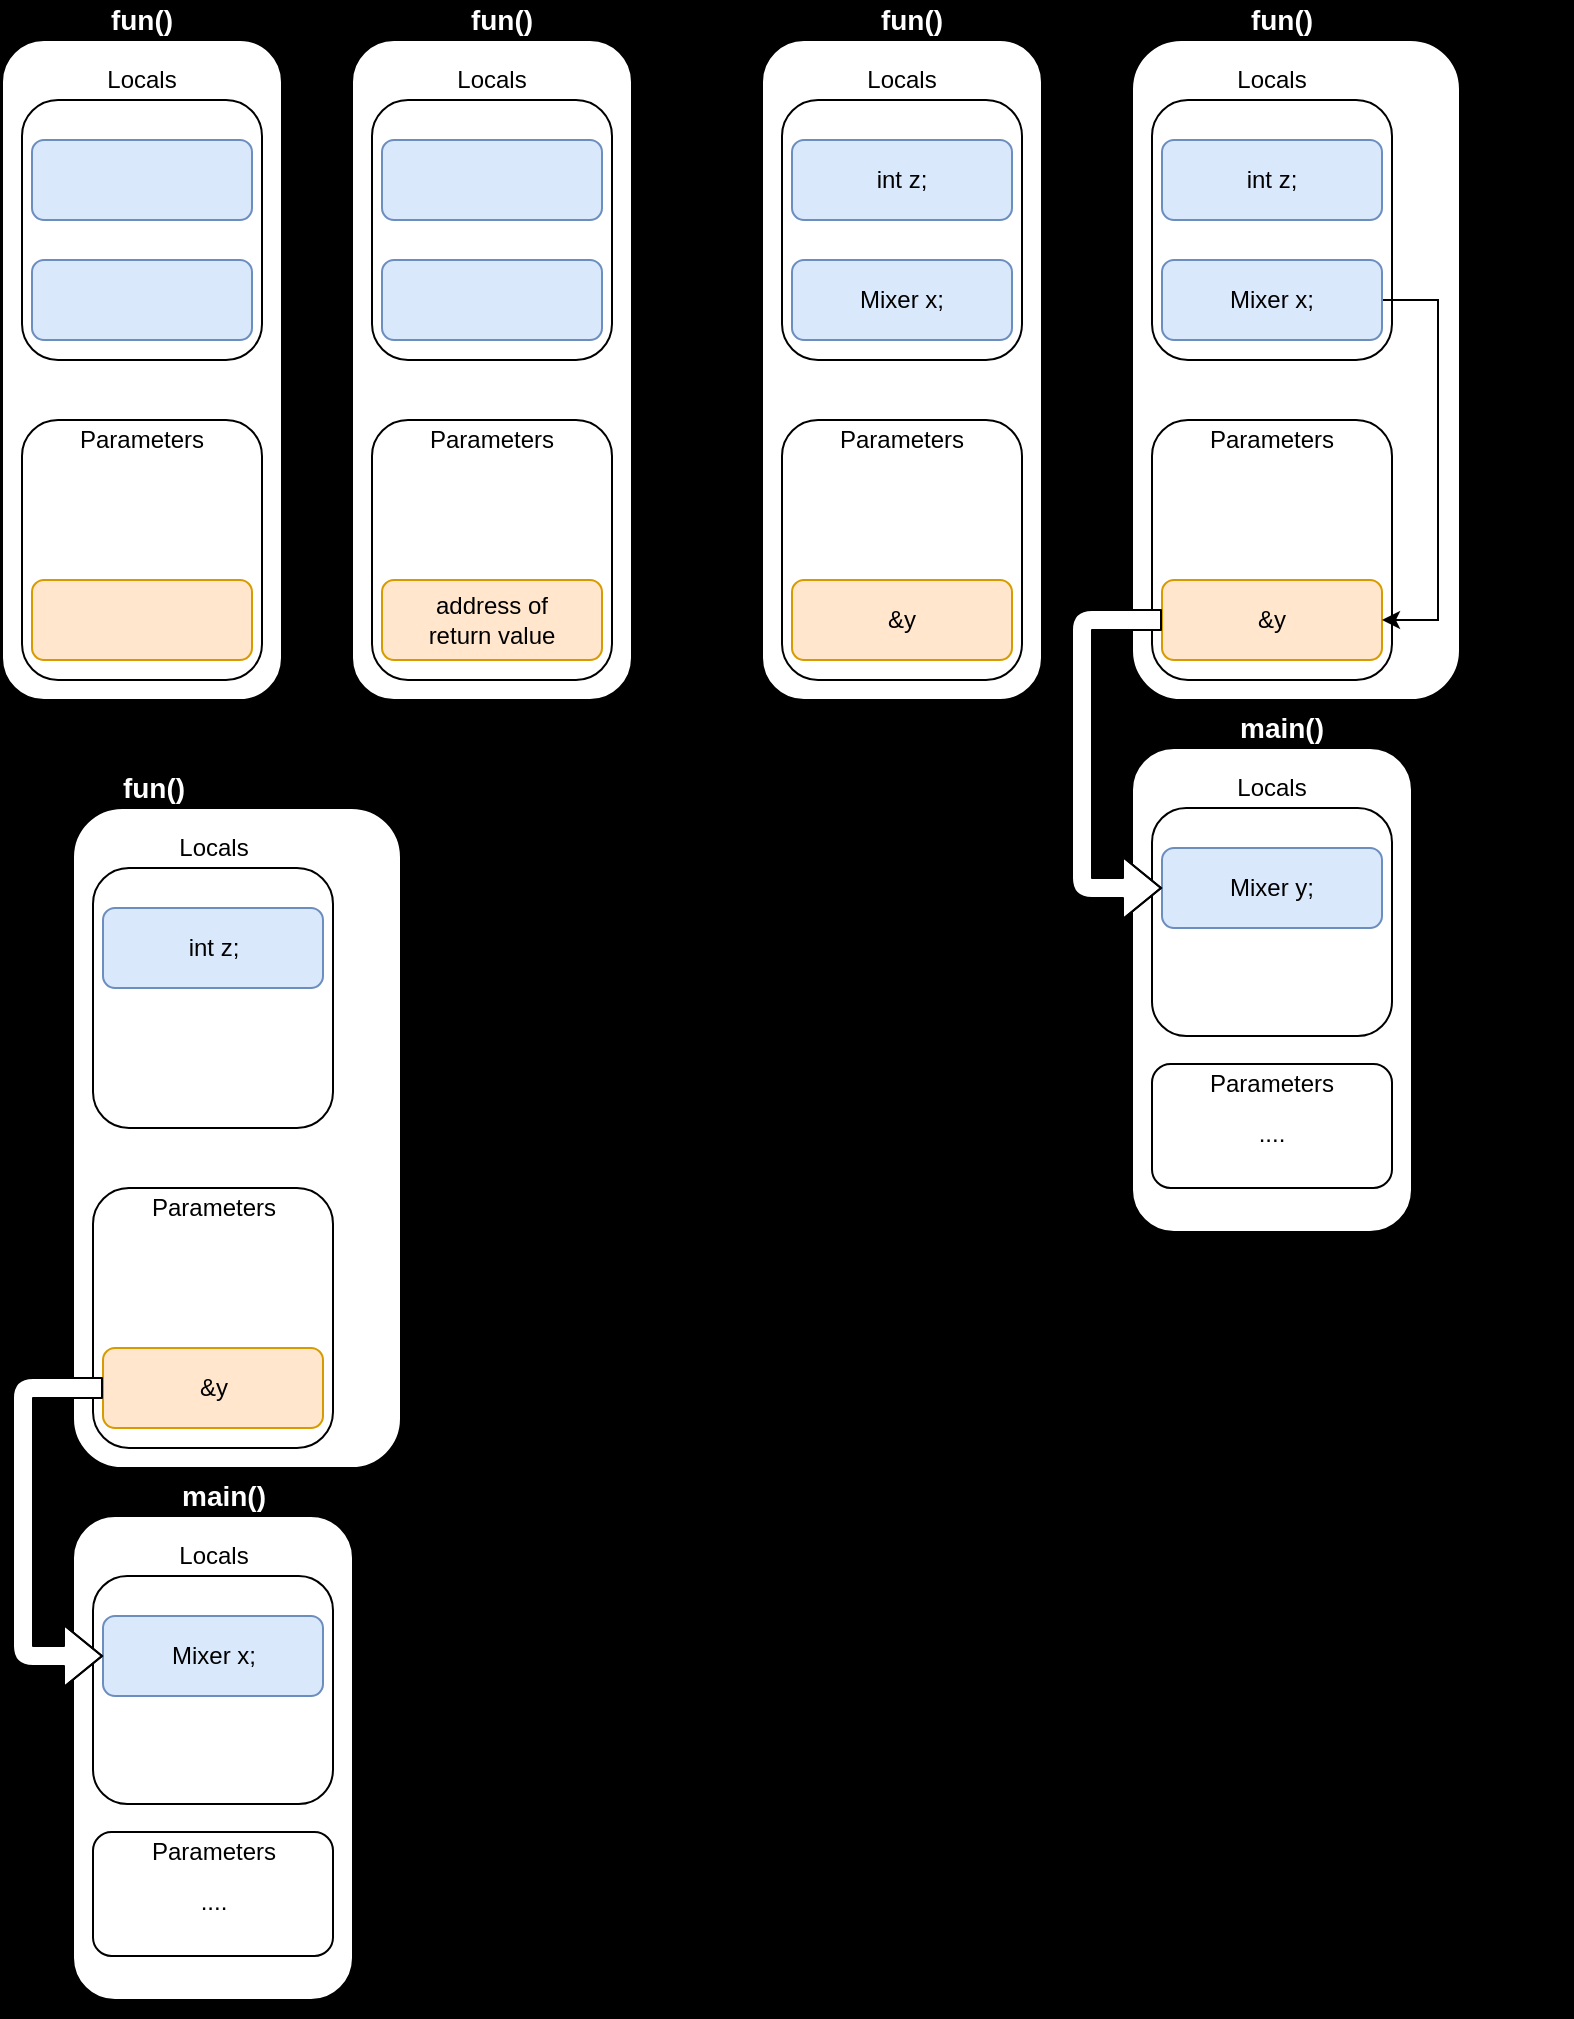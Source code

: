 <mxfile version="10.6.0" type="device"><diagram id="5D1KBgLokc0c9DclAJ8E" name="Page-1"><mxGraphModel dx="1080" dy="624" grid="0" gridSize="10" guides="1" tooltips="1" connect="1" arrows="1" fold="1" page="1" pageScale="1" pageWidth="827" pageHeight="1169" background="#000000" math="0" shadow="0"><root><mxCell id="0"/><mxCell id="1" parent="0"/><mxCell id="6eckJK4ApfDXZfLp_527-1" value="" style="rounded=1;whiteSpace=wrap;html=1;" parent="1" vertex="1"><mxGeometry x="20" y="50" width="140" height="330" as="geometry"/></mxCell><mxCell id="6eckJK4ApfDXZfLp_527-2" value="" style="rounded=1;whiteSpace=wrap;html=1;" parent="1" vertex="1"><mxGeometry x="30" y="240" width="120" height="130" as="geometry"/></mxCell><mxCell id="6eckJK4ApfDXZfLp_527-3" value="" style="rounded=1;whiteSpace=wrap;html=1;" parent="1" vertex="1"><mxGeometry x="30" y="80" width="120" height="130" as="geometry"/></mxCell><mxCell id="6eckJK4ApfDXZfLp_527-5" value="Parameters" style="text;html=1;strokeColor=none;fillColor=none;align=center;verticalAlign=middle;whiteSpace=wrap;rounded=0;" parent="1" vertex="1"><mxGeometry x="70" y="240" width="40" height="20" as="geometry"/></mxCell><mxCell id="6eckJK4ApfDXZfLp_527-6" value="&lt;div&gt;Locals&lt;/div&gt;" style="text;html=1;strokeColor=none;fillColor=none;align=center;verticalAlign=middle;whiteSpace=wrap;rounded=0;" parent="1" vertex="1"><mxGeometry x="70" y="60" width="40" height="20" as="geometry"/></mxCell><mxCell id="6eckJK4ApfDXZfLp_527-7" value="" style="rounded=1;whiteSpace=wrap;html=1;fillColor=#ffe6cc;strokeColor=#d79b00;" parent="1" vertex="1"><mxGeometry x="35" y="320" width="110" height="40" as="geometry"/></mxCell><mxCell id="6eckJK4ApfDXZfLp_527-12" value="" style="rounded=1;whiteSpace=wrap;html=1;" parent="1" vertex="1"><mxGeometry x="195" y="50" width="140" height="330" as="geometry"/></mxCell><mxCell id="6eckJK4ApfDXZfLp_527-13" value="" style="rounded=1;whiteSpace=wrap;html=1;" parent="1" vertex="1"><mxGeometry x="205" y="240" width="120" height="130" as="geometry"/></mxCell><mxCell id="6eckJK4ApfDXZfLp_527-14" value="" style="rounded=1;whiteSpace=wrap;html=1;" parent="1" vertex="1"><mxGeometry x="205" y="80" width="120" height="130" as="geometry"/></mxCell><mxCell id="6eckJK4ApfDXZfLp_527-15" value="Parameters" style="text;html=1;strokeColor=none;fillColor=none;align=center;verticalAlign=middle;whiteSpace=wrap;rounded=0;" parent="1" vertex="1"><mxGeometry x="245" y="240" width="40" height="20" as="geometry"/></mxCell><mxCell id="6eckJK4ApfDXZfLp_527-16" value="&lt;div&gt;Locals&lt;/div&gt;" style="text;html=1;strokeColor=none;fillColor=none;align=center;verticalAlign=middle;whiteSpace=wrap;rounded=0;" parent="1" vertex="1"><mxGeometry x="245" y="60" width="40" height="20" as="geometry"/></mxCell><mxCell id="6eckJK4ApfDXZfLp_527-17" value="" style="rounded=1;whiteSpace=wrap;html=1;fillColor=#ffe6cc;strokeColor=#d79b00;" parent="1" vertex="1"><mxGeometry x="210" y="320" width="110" height="40" as="geometry"/></mxCell><mxCell id="6eckJK4ApfDXZfLp_527-19" value="address of return value" style="text;html=1;strokeColor=none;fillColor=none;align=center;verticalAlign=middle;whiteSpace=wrap;rounded=0;" parent="1" vertex="1"><mxGeometry x="225" y="330" width="80" height="20" as="geometry"/></mxCell><mxCell id="6eckJK4ApfDXZfLp_527-20" value="" style="rounded=1;whiteSpace=wrap;html=1;" parent="1" vertex="1"><mxGeometry x="400" y="50" width="140" height="330" as="geometry"/></mxCell><mxCell id="6eckJK4ApfDXZfLp_527-21" value="" style="rounded=1;whiteSpace=wrap;html=1;" parent="1" vertex="1"><mxGeometry x="410" y="240" width="120" height="130" as="geometry"/></mxCell><mxCell id="6eckJK4ApfDXZfLp_527-22" value="" style="rounded=1;whiteSpace=wrap;html=1;" parent="1" vertex="1"><mxGeometry x="410" y="80" width="120" height="130" as="geometry"/></mxCell><mxCell id="6eckJK4ApfDXZfLp_527-23" value="Parameters" style="text;html=1;strokeColor=none;fillColor=none;align=center;verticalAlign=middle;whiteSpace=wrap;rounded=0;" parent="1" vertex="1"><mxGeometry x="450" y="240" width="40" height="20" as="geometry"/></mxCell><mxCell id="6eckJK4ApfDXZfLp_527-24" value="&lt;div&gt;Locals&lt;/div&gt;" style="text;html=1;strokeColor=none;fillColor=none;align=center;verticalAlign=middle;whiteSpace=wrap;rounded=0;" parent="1" vertex="1"><mxGeometry x="450" y="60" width="40" height="20" as="geometry"/></mxCell><mxCell id="6eckJK4ApfDXZfLp_527-25" value="" style="rounded=1;whiteSpace=wrap;html=1;fillColor=#ffe6cc;strokeColor=#d79b00;" parent="1" vertex="1"><mxGeometry x="415" y="320" width="110" height="40" as="geometry"/></mxCell><mxCell id="6eckJK4ApfDXZfLp_527-27" value="&amp;amp;y" style="text;html=1;strokeColor=none;fillColor=none;align=center;verticalAlign=middle;whiteSpace=wrap;rounded=0;" parent="1" vertex="1"><mxGeometry x="430" y="330" width="80" height="20" as="geometry"/></mxCell><mxCell id="6eckJK4ApfDXZfLp_527-28" value="" style="rounded=1;whiteSpace=wrap;html=1;fillColor=#dae8fc;strokeColor=#6c8ebf;" parent="1" vertex="1"><mxGeometry x="210" y="100" width="110" height="40" as="geometry"/></mxCell><mxCell id="6eckJK4ApfDXZfLp_527-29" value="" style="rounded=1;whiteSpace=wrap;html=1;fillColor=#dae8fc;strokeColor=#6c8ebf;" parent="1" vertex="1"><mxGeometry x="210" y="160" width="110" height="40" as="geometry"/></mxCell><mxCell id="6eckJK4ApfDXZfLp_527-31" value="" style="rounded=1;whiteSpace=wrap;html=1;fillColor=#dae8fc;strokeColor=#6c8ebf;" parent="1" vertex="1"><mxGeometry x="35" y="100" width="110" height="40" as="geometry"/></mxCell><mxCell id="6eckJK4ApfDXZfLp_527-32" value="" style="rounded=1;whiteSpace=wrap;html=1;fillColor=#dae8fc;strokeColor=#6c8ebf;" parent="1" vertex="1"><mxGeometry x="35" y="160" width="110" height="40" as="geometry"/></mxCell><mxCell id="6eckJK4ApfDXZfLp_527-33" value="&lt;div style=&quot;font-size: 14px&quot;&gt;&lt;font style=&quot;font-size: 14px&quot;&gt;&lt;b&gt;fun()&lt;br&gt;&lt;/b&gt;&lt;/font&gt;&lt;/div&gt;" style="text;html=1;strokeColor=none;fillColor=none;align=center;verticalAlign=middle;whiteSpace=wrap;rounded=0;fontColor=#FFFFFF;" parent="1" vertex="1"><mxGeometry x="215" y="30" width="110" height="20" as="geometry"/></mxCell><mxCell id="6eckJK4ApfDXZfLp_527-35" value="int z;" style="rounded=1;whiteSpace=wrap;html=1;fillColor=#dae8fc;strokeColor=#6c8ebf;" parent="1" vertex="1"><mxGeometry x="415" y="100" width="110" height="40" as="geometry"/></mxCell><mxCell id="6eckJK4ApfDXZfLp_527-36" value="Mixer x;" style="rounded=1;whiteSpace=wrap;html=1;fillColor=#dae8fc;strokeColor=#6c8ebf;" parent="1" vertex="1"><mxGeometry x="415" y="160" width="110" height="40" as="geometry"/></mxCell><mxCell id="6eckJK4ApfDXZfLp_527-37" value="" style="rounded=1;whiteSpace=wrap;html=1;" parent="1" vertex="1"><mxGeometry x="585" y="50" width="164" height="330" as="geometry"/></mxCell><mxCell id="6eckJK4ApfDXZfLp_527-38" value="" style="rounded=1;whiteSpace=wrap;html=1;" parent="1" vertex="1"><mxGeometry x="595" y="240" width="120" height="130" as="geometry"/></mxCell><mxCell id="6eckJK4ApfDXZfLp_527-39" value="" style="rounded=1;whiteSpace=wrap;html=1;" parent="1" vertex="1"><mxGeometry x="595" y="80" width="120" height="130" as="geometry"/></mxCell><mxCell id="6eckJK4ApfDXZfLp_527-40" value="Parameters" style="text;html=1;strokeColor=none;fillColor=none;align=center;verticalAlign=middle;whiteSpace=wrap;rounded=0;" parent="1" vertex="1"><mxGeometry x="635" y="240" width="40" height="20" as="geometry"/></mxCell><mxCell id="6eckJK4ApfDXZfLp_527-41" value="&lt;div&gt;Locals&lt;/div&gt;" style="text;html=1;strokeColor=none;fillColor=none;align=center;verticalAlign=middle;whiteSpace=wrap;rounded=0;" parent="1" vertex="1"><mxGeometry x="635" y="60" width="40" height="20" as="geometry"/></mxCell><mxCell id="6eckJK4ApfDXZfLp_527-42" value="" style="rounded=1;whiteSpace=wrap;html=1;fillColor=#ffe6cc;strokeColor=#d79b00;" parent="1" vertex="1"><mxGeometry x="600" y="320" width="110" height="40" as="geometry"/></mxCell><mxCell id="6eckJK4ApfDXZfLp_527-43" value="&amp;amp;y" style="text;html=1;strokeColor=none;fillColor=none;align=center;verticalAlign=middle;whiteSpace=wrap;rounded=0;" parent="1" vertex="1"><mxGeometry x="615" y="330" width="80" height="20" as="geometry"/></mxCell><mxCell id="6eckJK4ApfDXZfLp_527-45" value="int z;" style="rounded=1;whiteSpace=wrap;html=1;fillColor=#dae8fc;strokeColor=#6c8ebf;" parent="1" vertex="1"><mxGeometry x="600" y="100" width="110" height="40" as="geometry"/></mxCell><mxCell id="6eckJK4ApfDXZfLp_527-47" style="edgeStyle=orthogonalEdgeStyle;rounded=0;orthogonalLoop=1;jettySize=auto;html=1;entryX=1;entryY=0.5;entryDx=0;entryDy=0;fontColor=#33FF33;labelBackgroundColor=#FFFF66;labelBorderColor=#FF66B3;" parent="1" source="6eckJK4ApfDXZfLp_527-46" target="6eckJK4ApfDXZfLp_527-42" edge="1"><mxGeometry relative="1" as="geometry"><Array as="points"><mxPoint x="738" y="180"/><mxPoint x="738" y="340"/></Array></mxGeometry></mxCell><mxCell id="6eckJK4ApfDXZfLp_527-46" value="Mixer x;" style="rounded=1;whiteSpace=wrap;html=1;fillColor=#dae8fc;strokeColor=#6c8ebf;" parent="1" vertex="1"><mxGeometry x="600" y="160" width="110" height="40" as="geometry"/></mxCell><mxCell id="6eckJK4ApfDXZfLp_527-49" value="copy" style="text;html=1;resizable=0;points=[];autosize=1;align=left;verticalAlign=top;spacingTop=-4;" parent="1" vertex="1"><mxGeometry x="765" y="250" width="40" height="20" as="geometry"/></mxCell><mxCell id="6eckJK4ApfDXZfLp_527-50" value="" style="rounded=1;whiteSpace=wrap;html=1;" parent="1" vertex="1"><mxGeometry x="585" y="404" width="140" height="242" as="geometry"/></mxCell><mxCell id="6eckJK4ApfDXZfLp_527-51" value="" style="rounded=1;whiteSpace=wrap;html=1;" parent="1" vertex="1"><mxGeometry x="595" y="562" width="120" height="62" as="geometry"/></mxCell><mxCell id="6eckJK4ApfDXZfLp_527-52" value="" style="rounded=1;whiteSpace=wrap;html=1;" parent="1" vertex="1"><mxGeometry x="595" y="434" width="120" height="114" as="geometry"/></mxCell><mxCell id="6eckJK4ApfDXZfLp_527-53" value="Parameters" style="text;html=1;strokeColor=none;fillColor=none;align=center;verticalAlign=middle;whiteSpace=wrap;rounded=0;" parent="1" vertex="1"><mxGeometry x="635" y="562" width="40" height="20" as="geometry"/></mxCell><mxCell id="6eckJK4ApfDXZfLp_527-54" value="&lt;div&gt;Locals&lt;/div&gt;" style="text;html=1;strokeColor=none;fillColor=none;align=center;verticalAlign=middle;whiteSpace=wrap;rounded=0;" parent="1" vertex="1"><mxGeometry x="635" y="414" width="40" height="20" as="geometry"/></mxCell><mxCell id="6eckJK4ApfDXZfLp_527-58" value="Mixer y;" style="rounded=1;whiteSpace=wrap;html=1;fillColor=#dae8fc;strokeColor=#6c8ebf;" parent="1" vertex="1"><mxGeometry x="600" y="454" width="110" height="40" as="geometry"/></mxCell><mxCell id="6eckJK4ApfDXZfLp_527-60" value="...." style="text;html=1;strokeColor=none;fillColor=none;align=center;verticalAlign=middle;whiteSpace=wrap;rounded=0;" parent="1" vertex="1"><mxGeometry x="635" y="587" width="40" height="20" as="geometry"/></mxCell><mxCell id="SO2nzhWDkmQqEkOMPdu0-6" value="" style="shape=flexArrow;endArrow=classic;html=1;exitX=0;exitY=0.5;exitDx=0;exitDy=0;fillColor=#ffffff;entryX=0;entryY=0.5;entryDx=0;entryDy=0;" parent="1" source="6eckJK4ApfDXZfLp_527-42" target="6eckJK4ApfDXZfLp_527-58" edge="1"><mxGeometry width="50" height="50" relative="1" as="geometry"><mxPoint x="510" y="460" as="sourcePoint"/><mxPoint x="534" y="487" as="targetPoint"/><Array as="points"><mxPoint x="560" y="340"/><mxPoint x="560" y="474"/></Array></mxGeometry></mxCell><mxCell id="SO2nzhWDkmQqEkOMPdu0-9" value="&lt;div style=&quot;font-size: 14px&quot;&gt;&lt;font style=&quot;font-size: 14px&quot;&gt;&lt;b&gt;fun()&lt;br&gt;&lt;/b&gt;&lt;/font&gt;&lt;/div&gt;" style="text;html=1;strokeColor=none;fillColor=none;align=center;verticalAlign=middle;whiteSpace=wrap;rounded=0;fontColor=#FFFFFF;" parent="1" vertex="1"><mxGeometry x="605" y="30" width="110" height="20" as="geometry"/></mxCell><mxCell id="SO2nzhWDkmQqEkOMPdu0-10" value="&lt;div style=&quot;font-size: 14px&quot;&gt;&lt;font style=&quot;font-size: 14px&quot;&gt;&lt;b&gt;fun()&lt;br&gt;&lt;/b&gt;&lt;/font&gt;&lt;/div&gt;" style="text;html=1;strokeColor=none;fillColor=none;align=center;verticalAlign=middle;whiteSpace=wrap;rounded=0;fontColor=#FFFFFF;" parent="1" vertex="1"><mxGeometry x="420" y="30" width="110" height="20" as="geometry"/></mxCell><mxCell id="SO2nzhWDkmQqEkOMPdu0-11" value="&lt;div style=&quot;font-size: 14px&quot;&gt;&lt;font style=&quot;font-size: 14px&quot;&gt;&lt;b&gt;main()&lt;br&gt;&lt;/b&gt;&lt;/font&gt;&lt;/div&gt;" style="text;html=1;strokeColor=none;fillColor=none;align=center;verticalAlign=middle;whiteSpace=wrap;rounded=0;fontColor=#FFFFFF;" parent="1" vertex="1"><mxGeometry x="605" y="384" width="110" height="20" as="geometry"/></mxCell><mxCell id="n8KSHZCkbt6n21SAEe8M-1" value="&lt;div style=&quot;font-size: 14px&quot;&gt;&lt;font style=&quot;font-size: 14px&quot;&gt;&lt;b&gt;fun()&lt;br&gt;&lt;/b&gt;&lt;/font&gt;&lt;/div&gt;" style="text;html=1;strokeColor=none;fillColor=none;align=center;verticalAlign=middle;whiteSpace=wrap;rounded=0;fontColor=#FFFFFF;" vertex="1" parent="1"><mxGeometry x="35" y="30" width="110" height="20" as="geometry"/></mxCell><mxCell id="n8KSHZCkbt6n21SAEe8M-4" style="edgeStyle=orthogonalEdgeStyle;rounded=0;orthogonalLoop=1;jettySize=auto;html=1;exitX=0.5;exitY=1;exitDx=0;exitDy=0;labelBackgroundColor=#FFFF66;fillColor=#ffffff;fontColor=#33FF33;" edge="1" parent="1" source="6eckJK4ApfDXZfLp_527-50" target="6eckJK4ApfDXZfLp_527-50"><mxGeometry relative="1" as="geometry"/></mxCell><mxCell id="n8KSHZCkbt6n21SAEe8M-5" style="edgeStyle=orthogonalEdgeStyle;rounded=0;orthogonalLoop=1;jettySize=auto;html=1;exitX=0.25;exitY=1;exitDx=0;exitDy=0;labelBackgroundColor=#FFFF66;fillColor=#ffffff;fontColor=#33FF33;" edge="1" parent="1" source="6eckJK4ApfDXZfLp_527-50" target="6eckJK4ApfDXZfLp_527-50"><mxGeometry relative="1" as="geometry"/></mxCell><mxCell id="n8KSHZCkbt6n21SAEe8M-25" value="" style="rounded=1;whiteSpace=wrap;html=1;" vertex="1" parent="1"><mxGeometry x="55.5" y="434" width="164" height="330" as="geometry"/></mxCell><mxCell id="n8KSHZCkbt6n21SAEe8M-26" value="" style="rounded=1;whiteSpace=wrap;html=1;" vertex="1" parent="1"><mxGeometry x="65.5" y="624" width="120" height="130" as="geometry"/></mxCell><mxCell id="n8KSHZCkbt6n21SAEe8M-27" value="" style="rounded=1;whiteSpace=wrap;html=1;" vertex="1" parent="1"><mxGeometry x="65.5" y="464" width="120" height="130" as="geometry"/></mxCell><mxCell id="n8KSHZCkbt6n21SAEe8M-28" value="Parameters" style="text;html=1;strokeColor=none;fillColor=none;align=center;verticalAlign=middle;whiteSpace=wrap;rounded=0;" vertex="1" parent="1"><mxGeometry x="105.5" y="624" width="40" height="20" as="geometry"/></mxCell><mxCell id="n8KSHZCkbt6n21SAEe8M-29" value="&lt;div&gt;Locals&lt;/div&gt;" style="text;html=1;strokeColor=none;fillColor=none;align=center;verticalAlign=middle;whiteSpace=wrap;rounded=0;" vertex="1" parent="1"><mxGeometry x="105.5" y="444" width="40" height="20" as="geometry"/></mxCell><mxCell id="n8KSHZCkbt6n21SAEe8M-30" value="" style="rounded=1;whiteSpace=wrap;html=1;fillColor=#ffe6cc;strokeColor=#d79b00;" vertex="1" parent="1"><mxGeometry x="70.5" y="704" width="110" height="40" as="geometry"/></mxCell><mxCell id="n8KSHZCkbt6n21SAEe8M-31" value="&amp;amp;y" style="text;html=1;strokeColor=none;fillColor=none;align=center;verticalAlign=middle;whiteSpace=wrap;rounded=0;" vertex="1" parent="1"><mxGeometry x="85.5" y="714" width="80" height="20" as="geometry"/></mxCell><mxCell id="n8KSHZCkbt6n21SAEe8M-32" value="int z;" style="rounded=1;whiteSpace=wrap;html=1;fillColor=#dae8fc;strokeColor=#6c8ebf;" vertex="1" parent="1"><mxGeometry x="70.5" y="484" width="110" height="40" as="geometry"/></mxCell><mxCell id="n8KSHZCkbt6n21SAEe8M-35" value="" style="rounded=1;whiteSpace=wrap;html=1;" vertex="1" parent="1"><mxGeometry x="55.5" y="788" width="140" height="242" as="geometry"/></mxCell><mxCell id="n8KSHZCkbt6n21SAEe8M-36" value="" style="rounded=1;whiteSpace=wrap;html=1;" vertex="1" parent="1"><mxGeometry x="65.5" y="946" width="120" height="62" as="geometry"/></mxCell><mxCell id="n8KSHZCkbt6n21SAEe8M-37" value="" style="rounded=1;whiteSpace=wrap;html=1;" vertex="1" parent="1"><mxGeometry x="65.5" y="818" width="120" height="114" as="geometry"/></mxCell><mxCell id="n8KSHZCkbt6n21SAEe8M-38" value="Parameters" style="text;html=1;strokeColor=none;fillColor=none;align=center;verticalAlign=middle;whiteSpace=wrap;rounded=0;" vertex="1" parent="1"><mxGeometry x="105.5" y="946" width="40" height="20" as="geometry"/></mxCell><mxCell id="n8KSHZCkbt6n21SAEe8M-39" value="&lt;div&gt;Locals&lt;/div&gt;" style="text;html=1;strokeColor=none;fillColor=none;align=center;verticalAlign=middle;whiteSpace=wrap;rounded=0;" vertex="1" parent="1"><mxGeometry x="105.5" y="798" width="40" height="20" as="geometry"/></mxCell><mxCell id="n8KSHZCkbt6n21SAEe8M-40" value="Mixer x;" style="rounded=1;whiteSpace=wrap;html=1;fillColor=#dae8fc;strokeColor=#6c8ebf;" vertex="1" parent="1"><mxGeometry x="70.5" y="838" width="110" height="40" as="geometry"/></mxCell><mxCell id="n8KSHZCkbt6n21SAEe8M-41" value="...." style="text;html=1;strokeColor=none;fillColor=none;align=center;verticalAlign=middle;whiteSpace=wrap;rounded=0;" vertex="1" parent="1"><mxGeometry x="105.5" y="971" width="40" height="20" as="geometry"/></mxCell><mxCell id="n8KSHZCkbt6n21SAEe8M-42" value="" style="shape=flexArrow;endArrow=classic;html=1;exitX=0;exitY=0.5;exitDx=0;exitDy=0;fillColor=#ffffff;entryX=0;entryY=0.5;entryDx=0;entryDy=0;" edge="1" parent="1" source="n8KSHZCkbt6n21SAEe8M-30" target="n8KSHZCkbt6n21SAEe8M-40"><mxGeometry width="50" height="50" relative="1" as="geometry"><mxPoint x="-19.5" y="844" as="sourcePoint"/><mxPoint x="4.5" y="871" as="targetPoint"/><Array as="points"><mxPoint x="30.5" y="724"/><mxPoint x="30.5" y="858"/></Array></mxGeometry></mxCell><mxCell id="n8KSHZCkbt6n21SAEe8M-43" value="&lt;div style=&quot;font-size: 14px&quot;&gt;&lt;font style=&quot;font-size: 14px&quot;&gt;&lt;b&gt;fun()&lt;br&gt;&lt;/b&gt;&lt;/font&gt;&lt;/div&gt;" style="text;html=1;strokeColor=none;fillColor=none;align=center;verticalAlign=middle;whiteSpace=wrap;rounded=0;fontColor=#FFFFFF;" vertex="1" parent="1"><mxGeometry x="40.5" y="414" width="110" height="20" as="geometry"/></mxCell><mxCell id="n8KSHZCkbt6n21SAEe8M-44" value="&lt;div style=&quot;font-size: 14px&quot;&gt;&lt;font style=&quot;font-size: 14px&quot;&gt;&lt;b&gt;main()&lt;br&gt;&lt;/b&gt;&lt;/font&gt;&lt;/div&gt;" style="text;html=1;strokeColor=none;fillColor=none;align=center;verticalAlign=middle;whiteSpace=wrap;rounded=0;fontColor=#FFFFFF;" vertex="1" parent="1"><mxGeometry x="75.5" y="768" width="110" height="20" as="geometry"/></mxCell><mxCell id="n8KSHZCkbt6n21SAEe8M-45" style="edgeStyle=orthogonalEdgeStyle;rounded=0;orthogonalLoop=1;jettySize=auto;html=1;exitX=0.5;exitY=1;exitDx=0;exitDy=0;labelBackgroundColor=#FFFF66;fillColor=#ffffff;fontColor=#33FF33;" edge="1" parent="1" source="n8KSHZCkbt6n21SAEe8M-35" target="n8KSHZCkbt6n21SAEe8M-35"><mxGeometry relative="1" as="geometry"/></mxCell></root></mxGraphModel></diagram></mxfile>